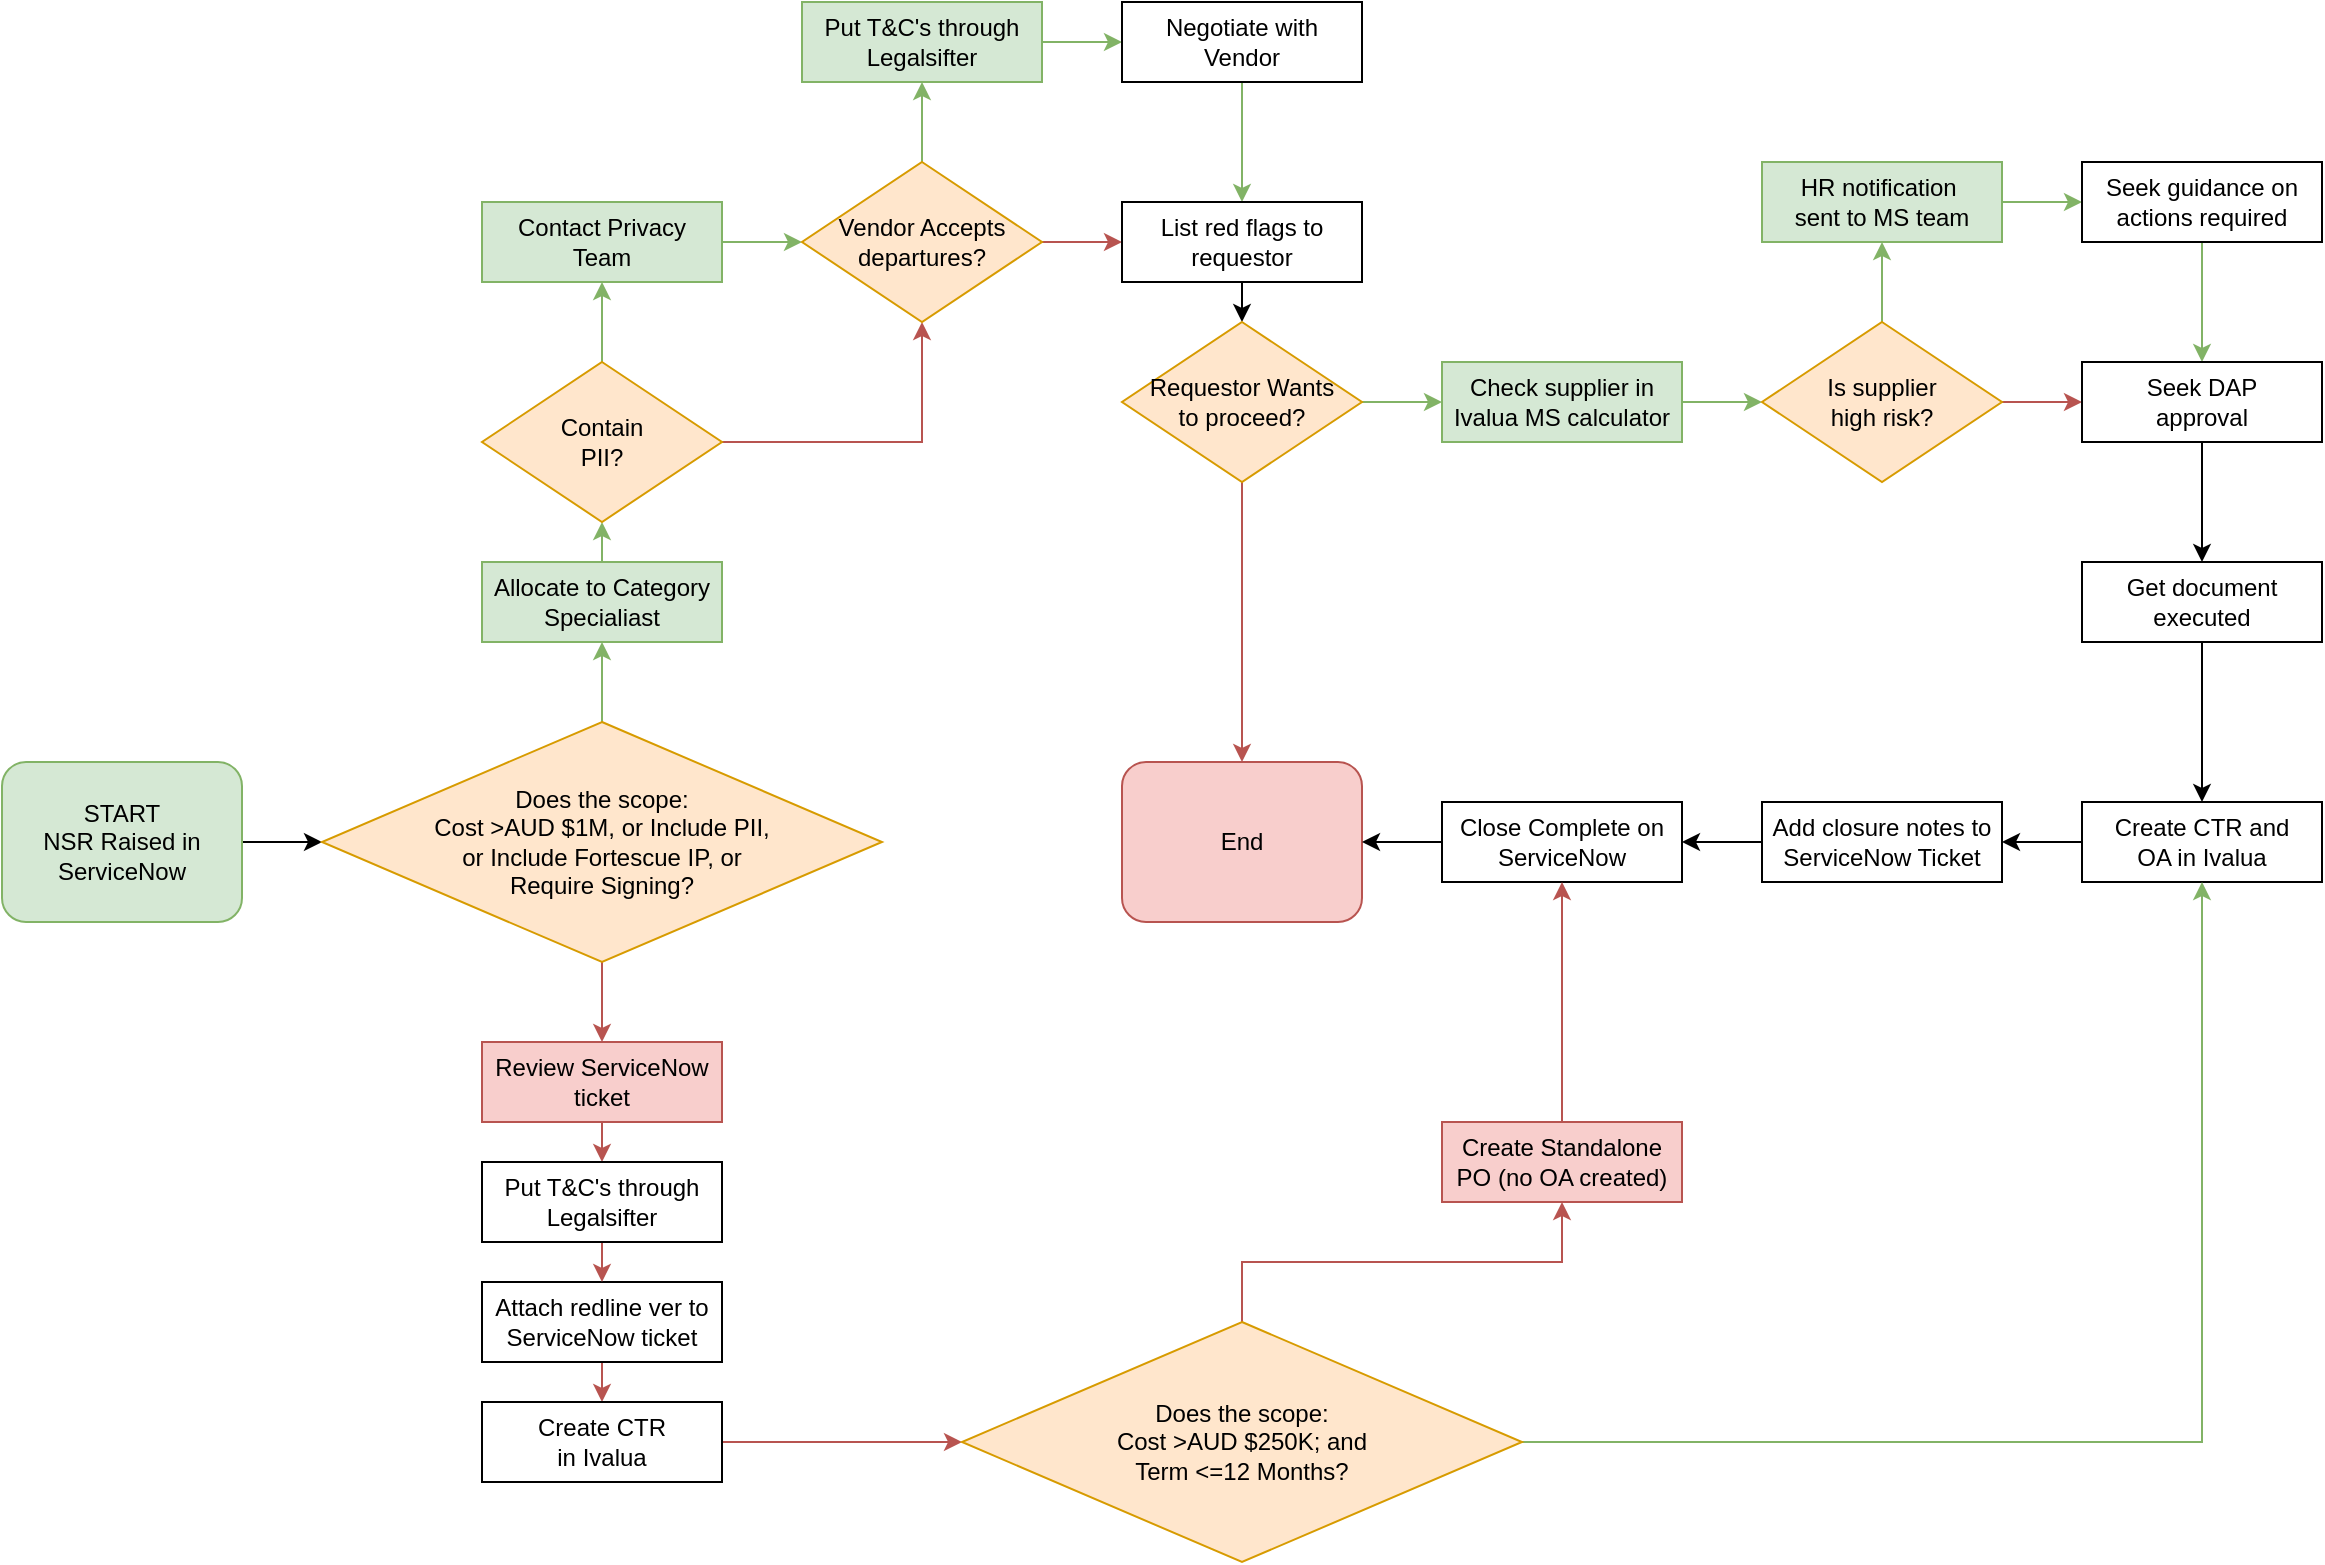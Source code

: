 <mxfile version="26.0.7">
  <diagram id="C5RBs43oDa-KdzZeNtuy" name="Page-1">
    <mxGraphModel dx="3754" dy="1132" grid="0" gridSize="10" guides="1" tooltips="1" connect="1" arrows="1" fold="1" page="0" pageScale="1" pageWidth="827" pageHeight="1169" math="0" shadow="0">
      <root>
        <mxCell id="WIyWlLk6GJQsqaUBKTNV-0" />
        <mxCell id="WIyWlLk6GJQsqaUBKTNV-1" parent="WIyWlLk6GJQsqaUBKTNV-0" />
        <mxCell id="TSyY8MInrAcieJhcI54i-8" style="edgeStyle=orthogonalEdgeStyle;rounded=0;orthogonalLoop=1;jettySize=auto;html=1;exitX=1;exitY=0.5;exitDx=0;exitDy=0;entryX=0;entryY=0.5;entryDx=0;entryDy=0;" parent="WIyWlLk6GJQsqaUBKTNV-1" source="WIyWlLk6GJQsqaUBKTNV-3" target="TSyY8MInrAcieJhcI54i-0" edge="1">
          <mxGeometry relative="1" as="geometry" />
        </mxCell>
        <mxCell id="WIyWlLk6GJQsqaUBKTNV-3" value="START &lt;br&gt;NSR Raised in ServiceNow" style="rounded=1;whiteSpace=wrap;html=1;fontSize=12;glass=0;strokeWidth=1;shadow=0;fillColor=#d5e8d4;strokeColor=#82b366;" parent="WIyWlLk6GJQsqaUBKTNV-1" vertex="1">
          <mxGeometry x="-760" y="460" width="120" height="80" as="geometry" />
        </mxCell>
        <mxCell id="TSyY8MInrAcieJhcI54i-19" style="edgeStyle=orthogonalEdgeStyle;rounded=0;orthogonalLoop=1;jettySize=auto;html=1;exitX=0.5;exitY=0;exitDx=0;exitDy=0;entryX=0.5;entryY=1;entryDx=0;entryDy=0;fillColor=#d5e8d4;strokeColor=#82b366;" parent="WIyWlLk6GJQsqaUBKTNV-1" source="TSyY8MInrAcieJhcI54i-0" target="TSyY8MInrAcieJhcI54i-2" edge="1">
          <mxGeometry relative="1" as="geometry" />
        </mxCell>
        <mxCell id="TSyY8MInrAcieJhcI54i-58" style="edgeStyle=orthogonalEdgeStyle;rounded=0;orthogonalLoop=1;jettySize=auto;html=1;exitX=0.5;exitY=1;exitDx=0;exitDy=0;entryX=0.5;entryY=0;entryDx=0;entryDy=0;fillColor=#f8cecc;strokeColor=#b85450;" parent="WIyWlLk6GJQsqaUBKTNV-1" source="TSyY8MInrAcieJhcI54i-0" target="TSyY8MInrAcieJhcI54i-52" edge="1">
          <mxGeometry relative="1" as="geometry" />
        </mxCell>
        <mxCell id="TSyY8MInrAcieJhcI54i-0" value="Does the scope:&lt;br&gt;Cost &amp;gt;AUD $1M, or Include PII, &lt;br&gt;or Include Fortescue IP, or&lt;br&gt;Require Signing?" style="rhombus;whiteSpace=wrap;html=1;fillColor=#ffe6cc;strokeColor=#d79b00;" parent="WIyWlLk6GJQsqaUBKTNV-1" vertex="1">
          <mxGeometry x="-600" y="440" width="280" height="120" as="geometry" />
        </mxCell>
        <mxCell id="TSyY8MInrAcieJhcI54i-18" style="edgeStyle=orthogonalEdgeStyle;rounded=0;orthogonalLoop=1;jettySize=auto;html=1;exitX=0.5;exitY=0;exitDx=0;exitDy=0;entryX=0.5;entryY=1;entryDx=0;entryDy=0;fillColor=#d5e8d4;gradientColor=#97d077;strokeColor=#82b366;" parent="WIyWlLk6GJQsqaUBKTNV-1" source="TSyY8MInrAcieJhcI54i-2" target="TSyY8MInrAcieJhcI54i-3" edge="1">
          <mxGeometry relative="1" as="geometry" />
        </mxCell>
        <mxCell id="TSyY8MInrAcieJhcI54i-2" value="Allocate to Category&lt;br&gt;Specialiast" style="rounded=0;whiteSpace=wrap;html=1;fillColor=#d5e8d4;strokeColor=#82b366;" parent="WIyWlLk6GJQsqaUBKTNV-1" vertex="1">
          <mxGeometry x="-520" y="360" width="120" height="40" as="geometry" />
        </mxCell>
        <mxCell id="TSyY8MInrAcieJhcI54i-16" style="edgeStyle=orthogonalEdgeStyle;rounded=0;orthogonalLoop=1;jettySize=auto;html=1;exitX=0.5;exitY=0;exitDx=0;exitDy=0;entryX=0.5;entryY=1;entryDx=0;entryDy=0;fillColor=#d5e8d4;strokeColor=#82b366;" parent="WIyWlLk6GJQsqaUBKTNV-1" source="TSyY8MInrAcieJhcI54i-3" target="TSyY8MInrAcieJhcI54i-4" edge="1">
          <mxGeometry relative="1" as="geometry" />
        </mxCell>
        <mxCell id="TSyY8MInrAcieJhcI54i-17" style="edgeStyle=orthogonalEdgeStyle;rounded=0;orthogonalLoop=1;jettySize=auto;html=1;exitX=1;exitY=0.5;exitDx=0;exitDy=0;entryX=0.5;entryY=1;entryDx=0;entryDy=0;fillColor=#f8cecc;strokeColor=#b85450;" parent="WIyWlLk6GJQsqaUBKTNV-1" source="TSyY8MInrAcieJhcI54i-3" target="TSyY8MInrAcieJhcI54i-10" edge="1">
          <mxGeometry relative="1" as="geometry" />
        </mxCell>
        <mxCell id="TSyY8MInrAcieJhcI54i-3" value="Contain&lt;br&gt;PII?" style="rhombus;whiteSpace=wrap;html=1;fillColor=#ffe6cc;strokeColor=#d79b00;" parent="WIyWlLk6GJQsqaUBKTNV-1" vertex="1">
          <mxGeometry x="-520" y="260" width="120" height="80" as="geometry" />
        </mxCell>
        <mxCell id="TSyY8MInrAcieJhcI54i-20" style="edgeStyle=orthogonalEdgeStyle;rounded=0;orthogonalLoop=1;jettySize=auto;html=1;exitX=1;exitY=0.5;exitDx=0;exitDy=0;entryX=0;entryY=0.5;entryDx=0;entryDy=0;fillColor=#d5e8d4;strokeColor=#82b366;" parent="WIyWlLk6GJQsqaUBKTNV-1" source="TSyY8MInrAcieJhcI54i-4" target="TSyY8MInrAcieJhcI54i-10" edge="1">
          <mxGeometry relative="1" as="geometry" />
        </mxCell>
        <mxCell id="TSyY8MInrAcieJhcI54i-4" value="Contact Privacy&lt;div&gt;Team&lt;/div&gt;" style="rounded=0;whiteSpace=wrap;html=1;fillColor=#d5e8d4;strokeColor=#82b366;" parent="WIyWlLk6GJQsqaUBKTNV-1" vertex="1">
          <mxGeometry x="-520" y="180" width="120" height="40" as="geometry" />
        </mxCell>
        <mxCell id="TSyY8MInrAcieJhcI54i-22" style="edgeStyle=orthogonalEdgeStyle;rounded=0;orthogonalLoop=1;jettySize=auto;html=1;exitX=0.5;exitY=0;exitDx=0;exitDy=0;entryX=0.5;entryY=1;entryDx=0;entryDy=0;fillColor=#d5e8d4;strokeColor=#82b366;" parent="WIyWlLk6GJQsqaUBKTNV-1" source="TSyY8MInrAcieJhcI54i-10" target="TSyY8MInrAcieJhcI54i-21" edge="1">
          <mxGeometry relative="1" as="geometry" />
        </mxCell>
        <mxCell id="TSyY8MInrAcieJhcI54i-26" style="edgeStyle=orthogonalEdgeStyle;rounded=0;orthogonalLoop=1;jettySize=auto;html=1;exitX=1;exitY=0.5;exitDx=0;exitDy=0;entryX=0;entryY=0.5;entryDx=0;entryDy=0;fillColor=#f8cecc;strokeColor=#b85450;" parent="WIyWlLk6GJQsqaUBKTNV-1" source="TSyY8MInrAcieJhcI54i-10" target="TSyY8MInrAcieJhcI54i-25" edge="1">
          <mxGeometry relative="1" as="geometry" />
        </mxCell>
        <mxCell id="TSyY8MInrAcieJhcI54i-10" value="Vendor Accepts&lt;div&gt;departures?&lt;/div&gt;" style="rhombus;whiteSpace=wrap;html=1;fillColor=#ffe6cc;strokeColor=#d79b00;" parent="WIyWlLk6GJQsqaUBKTNV-1" vertex="1">
          <mxGeometry x="-360" y="160" width="120" height="80" as="geometry" />
        </mxCell>
        <mxCell id="TSyY8MInrAcieJhcI54i-24" style="edgeStyle=orthogonalEdgeStyle;rounded=0;orthogonalLoop=1;jettySize=auto;html=1;exitX=1;exitY=0.5;exitDx=0;exitDy=0;entryX=0;entryY=0.5;entryDx=0;entryDy=0;fillColor=#d5e8d4;strokeColor=#82b366;" parent="WIyWlLk6GJQsqaUBKTNV-1" source="TSyY8MInrAcieJhcI54i-21" target="TSyY8MInrAcieJhcI54i-23" edge="1">
          <mxGeometry relative="1" as="geometry" />
        </mxCell>
        <mxCell id="TSyY8MInrAcieJhcI54i-21" value="Put T&amp;amp;C&#39;s through Legalsifter" style="rounded=0;whiteSpace=wrap;html=1;fillColor=#d5e8d4;strokeColor=#82b366;" parent="WIyWlLk6GJQsqaUBKTNV-1" vertex="1">
          <mxGeometry x="-360" y="80" width="120" height="40" as="geometry" />
        </mxCell>
        <mxCell id="TSyY8MInrAcieJhcI54i-27" style="edgeStyle=orthogonalEdgeStyle;rounded=0;orthogonalLoop=1;jettySize=auto;html=1;exitX=0.5;exitY=1;exitDx=0;exitDy=0;entryX=0.5;entryY=0;entryDx=0;entryDy=0;fillColor=#d5e8d4;strokeColor=#82b366;" parent="WIyWlLk6GJQsqaUBKTNV-1" source="TSyY8MInrAcieJhcI54i-23" target="TSyY8MInrAcieJhcI54i-25" edge="1">
          <mxGeometry relative="1" as="geometry" />
        </mxCell>
        <mxCell id="TSyY8MInrAcieJhcI54i-23" value="Negotiate with&lt;div&gt;Vendor&lt;/div&gt;" style="rounded=0;whiteSpace=wrap;html=1;fillColor=default;" parent="WIyWlLk6GJQsqaUBKTNV-1" vertex="1">
          <mxGeometry x="-200" y="80" width="120" height="40" as="geometry" />
        </mxCell>
        <mxCell id="TSyY8MInrAcieJhcI54i-29" style="edgeStyle=orthogonalEdgeStyle;rounded=0;orthogonalLoop=1;jettySize=auto;html=1;exitX=0.5;exitY=1;exitDx=0;exitDy=0;entryX=0.5;entryY=0;entryDx=0;entryDy=0;" parent="WIyWlLk6GJQsqaUBKTNV-1" source="TSyY8MInrAcieJhcI54i-25" target="TSyY8MInrAcieJhcI54i-28" edge="1">
          <mxGeometry relative="1" as="geometry" />
        </mxCell>
        <mxCell id="TSyY8MInrAcieJhcI54i-25" value="List red flags to&lt;div&gt;requestor&lt;/div&gt;" style="rounded=0;whiteSpace=wrap;html=1;" parent="WIyWlLk6GJQsqaUBKTNV-1" vertex="1">
          <mxGeometry x="-200" y="180" width="120" height="40" as="geometry" />
        </mxCell>
        <mxCell id="TSyY8MInrAcieJhcI54i-31" style="edgeStyle=orthogonalEdgeStyle;rounded=0;orthogonalLoop=1;jettySize=auto;html=1;exitX=0.5;exitY=1;exitDx=0;exitDy=0;entryX=0.5;entryY=0;entryDx=0;entryDy=0;fillColor=#f8cecc;strokeColor=#b85450;" parent="WIyWlLk6GJQsqaUBKTNV-1" source="TSyY8MInrAcieJhcI54i-28" target="TSyY8MInrAcieJhcI54i-30" edge="1">
          <mxGeometry relative="1" as="geometry" />
        </mxCell>
        <mxCell id="TSyY8MInrAcieJhcI54i-33" style="edgeStyle=orthogonalEdgeStyle;rounded=0;orthogonalLoop=1;jettySize=auto;html=1;exitX=1;exitY=0.5;exitDx=0;exitDy=0;entryX=0;entryY=0.5;entryDx=0;entryDy=0;fillColor=#d5e8d4;strokeColor=#82b366;" parent="WIyWlLk6GJQsqaUBKTNV-1" source="TSyY8MInrAcieJhcI54i-28" target="TSyY8MInrAcieJhcI54i-32" edge="1">
          <mxGeometry relative="1" as="geometry" />
        </mxCell>
        <mxCell id="TSyY8MInrAcieJhcI54i-28" value="Requestor Wants&lt;div&gt;to proceed?&lt;/div&gt;" style="rhombus;whiteSpace=wrap;html=1;fillColor=#ffe6cc;strokeColor=#d79b00;" parent="WIyWlLk6GJQsqaUBKTNV-1" vertex="1">
          <mxGeometry x="-200" y="240" width="120" height="80" as="geometry" />
        </mxCell>
        <mxCell id="TSyY8MInrAcieJhcI54i-30" value="End" style="rounded=1;whiteSpace=wrap;html=1;fontSize=12;glass=0;strokeWidth=1;shadow=0;fillColor=#f8cecc;strokeColor=#b85450;" parent="WIyWlLk6GJQsqaUBKTNV-1" vertex="1">
          <mxGeometry x="-200" y="460" width="120" height="80" as="geometry" />
        </mxCell>
        <mxCell id="TSyY8MInrAcieJhcI54i-35" style="edgeStyle=orthogonalEdgeStyle;rounded=0;orthogonalLoop=1;jettySize=auto;html=1;exitX=1;exitY=0.5;exitDx=0;exitDy=0;entryX=0;entryY=0.5;entryDx=0;entryDy=0;fillColor=#d5e8d4;strokeColor=#82b366;" parent="WIyWlLk6GJQsqaUBKTNV-1" source="TSyY8MInrAcieJhcI54i-32" target="TSyY8MInrAcieJhcI54i-34" edge="1">
          <mxGeometry relative="1" as="geometry" />
        </mxCell>
        <mxCell id="TSyY8MInrAcieJhcI54i-32" value="Check supplier in&lt;div&gt;Ivalua MS calculator&lt;/div&gt;" style="rounded=0;whiteSpace=wrap;html=1;fillColor=#d5e8d4;strokeColor=#82b366;" parent="WIyWlLk6GJQsqaUBKTNV-1" vertex="1">
          <mxGeometry x="-40" y="260" width="120" height="40" as="geometry" />
        </mxCell>
        <mxCell id="TSyY8MInrAcieJhcI54i-37" style="edgeStyle=orthogonalEdgeStyle;rounded=0;orthogonalLoop=1;jettySize=auto;html=1;exitX=0.5;exitY=0;exitDx=0;exitDy=0;entryX=0.5;entryY=1;entryDx=0;entryDy=0;fillColor=#d5e8d4;strokeColor=#82b366;" parent="WIyWlLk6GJQsqaUBKTNV-1" source="TSyY8MInrAcieJhcI54i-34" target="TSyY8MInrAcieJhcI54i-36" edge="1">
          <mxGeometry relative="1" as="geometry" />
        </mxCell>
        <mxCell id="TSyY8MInrAcieJhcI54i-42" style="edgeStyle=orthogonalEdgeStyle;rounded=0;orthogonalLoop=1;jettySize=auto;html=1;exitX=1;exitY=0.5;exitDx=0;exitDy=0;entryX=0;entryY=0.5;entryDx=0;entryDy=0;fillColor=#f8cecc;strokeColor=#b85450;" parent="WIyWlLk6GJQsqaUBKTNV-1" source="TSyY8MInrAcieJhcI54i-34" target="TSyY8MInrAcieJhcI54i-40" edge="1">
          <mxGeometry relative="1" as="geometry" />
        </mxCell>
        <mxCell id="TSyY8MInrAcieJhcI54i-34" value="Is supplier&lt;div&gt;high risk?&lt;/div&gt;" style="rhombus;whiteSpace=wrap;html=1;fillColor=#ffe6cc;strokeColor=#d79b00;" parent="WIyWlLk6GJQsqaUBKTNV-1" vertex="1">
          <mxGeometry x="120" y="240" width="120" height="80" as="geometry" />
        </mxCell>
        <mxCell id="TSyY8MInrAcieJhcI54i-39" style="edgeStyle=orthogonalEdgeStyle;rounded=0;orthogonalLoop=1;jettySize=auto;html=1;exitX=1;exitY=0.5;exitDx=0;exitDy=0;entryX=0;entryY=0.5;entryDx=0;entryDy=0;fillColor=#d5e8d4;strokeColor=#82b366;" parent="WIyWlLk6GJQsqaUBKTNV-1" source="TSyY8MInrAcieJhcI54i-36" target="TSyY8MInrAcieJhcI54i-38" edge="1">
          <mxGeometry relative="1" as="geometry" />
        </mxCell>
        <mxCell id="TSyY8MInrAcieJhcI54i-36" value="HR&amp;nbsp;&lt;span style=&quot;background-color: initial;&quot;&gt;notification&amp;nbsp;&lt;/span&gt;&lt;div&gt;&lt;span style=&quot;background-color: initial;&quot;&gt;sent to MS team&lt;/span&gt;&lt;/div&gt;" style="rounded=0;whiteSpace=wrap;html=1;fillColor=#d5e8d4;strokeColor=#82b366;" parent="WIyWlLk6GJQsqaUBKTNV-1" vertex="1">
          <mxGeometry x="120" y="160" width="120" height="40" as="geometry" />
        </mxCell>
        <mxCell id="TSyY8MInrAcieJhcI54i-44" style="edgeStyle=orthogonalEdgeStyle;rounded=0;orthogonalLoop=1;jettySize=auto;html=1;exitX=0.5;exitY=1;exitDx=0;exitDy=0;entryX=0.5;entryY=0;entryDx=0;entryDy=0;fillColor=#d5e8d4;strokeColor=#82b366;" parent="WIyWlLk6GJQsqaUBKTNV-1" source="TSyY8MInrAcieJhcI54i-38" target="TSyY8MInrAcieJhcI54i-40" edge="1">
          <mxGeometry relative="1" as="geometry" />
        </mxCell>
        <mxCell id="TSyY8MInrAcieJhcI54i-38" value="Seek guidance on actions required" style="rounded=0;whiteSpace=wrap;html=1;" parent="WIyWlLk6GJQsqaUBKTNV-1" vertex="1">
          <mxGeometry x="280" y="160" width="120" height="40" as="geometry" />
        </mxCell>
        <mxCell id="TSyY8MInrAcieJhcI54i-43" style="edgeStyle=orthogonalEdgeStyle;rounded=0;orthogonalLoop=1;jettySize=auto;html=1;exitX=0.5;exitY=1;exitDx=0;exitDy=0;entryX=0.5;entryY=0;entryDx=0;entryDy=0;" parent="WIyWlLk6GJQsqaUBKTNV-1" source="TSyY8MInrAcieJhcI54i-40" target="TSyY8MInrAcieJhcI54i-41" edge="1">
          <mxGeometry relative="1" as="geometry" />
        </mxCell>
        <mxCell id="TSyY8MInrAcieJhcI54i-40" value="Seek DAP&lt;div&gt;approval&lt;/div&gt;" style="rounded=0;whiteSpace=wrap;html=1;" parent="WIyWlLk6GJQsqaUBKTNV-1" vertex="1">
          <mxGeometry x="280" y="260" width="120" height="40" as="geometry" />
        </mxCell>
        <mxCell id="TSyY8MInrAcieJhcI54i-50" style="edgeStyle=orthogonalEdgeStyle;rounded=0;orthogonalLoop=1;jettySize=auto;html=1;exitX=0.5;exitY=1;exitDx=0;exitDy=0;entryX=0.5;entryY=0;entryDx=0;entryDy=0;" parent="WIyWlLk6GJQsqaUBKTNV-1" source="TSyY8MInrAcieJhcI54i-41" target="TSyY8MInrAcieJhcI54i-45" edge="1">
          <mxGeometry relative="1" as="geometry" />
        </mxCell>
        <mxCell id="TSyY8MInrAcieJhcI54i-41" value="Get document&lt;div&gt;executed&lt;/div&gt;" style="rounded=0;whiteSpace=wrap;html=1;" parent="WIyWlLk6GJQsqaUBKTNV-1" vertex="1">
          <mxGeometry x="280" y="360" width="120" height="40" as="geometry" />
        </mxCell>
        <mxCell id="TSyY8MInrAcieJhcI54i-51" style="edgeStyle=orthogonalEdgeStyle;rounded=0;orthogonalLoop=1;jettySize=auto;html=1;exitX=0;exitY=0.5;exitDx=0;exitDy=0;entryX=1;entryY=0.5;entryDx=0;entryDy=0;" parent="WIyWlLk6GJQsqaUBKTNV-1" source="TSyY8MInrAcieJhcI54i-45" target="TSyY8MInrAcieJhcI54i-46" edge="1">
          <mxGeometry relative="1" as="geometry" />
        </mxCell>
        <mxCell id="TSyY8MInrAcieJhcI54i-45" value="Create CTR and&lt;div&gt;OA in Ivalua&lt;/div&gt;" style="rounded=0;whiteSpace=wrap;html=1;" parent="WIyWlLk6GJQsqaUBKTNV-1" vertex="1">
          <mxGeometry x="280" y="480" width="120" height="40" as="geometry" />
        </mxCell>
        <mxCell id="TSyY8MInrAcieJhcI54i-48" style="edgeStyle=orthogonalEdgeStyle;rounded=0;orthogonalLoop=1;jettySize=auto;html=1;exitX=0;exitY=0.5;exitDx=0;exitDy=0;entryX=1;entryY=0.5;entryDx=0;entryDy=0;" parent="WIyWlLk6GJQsqaUBKTNV-1" source="TSyY8MInrAcieJhcI54i-46" target="TSyY8MInrAcieJhcI54i-47" edge="1">
          <mxGeometry relative="1" as="geometry" />
        </mxCell>
        <mxCell id="TSyY8MInrAcieJhcI54i-46" value="Add closure notes to&lt;div&gt;ServiceNow Ticket&lt;/div&gt;" style="rounded=0;whiteSpace=wrap;html=1;" parent="WIyWlLk6GJQsqaUBKTNV-1" vertex="1">
          <mxGeometry x="120" y="480" width="120" height="40" as="geometry" />
        </mxCell>
        <mxCell id="TSyY8MInrAcieJhcI54i-49" style="edgeStyle=orthogonalEdgeStyle;rounded=0;orthogonalLoop=1;jettySize=auto;html=1;exitX=0;exitY=0.5;exitDx=0;exitDy=0;entryX=1;entryY=0.5;entryDx=0;entryDy=0;" parent="WIyWlLk6GJQsqaUBKTNV-1" source="TSyY8MInrAcieJhcI54i-47" target="TSyY8MInrAcieJhcI54i-30" edge="1">
          <mxGeometry relative="1" as="geometry" />
        </mxCell>
        <mxCell id="TSyY8MInrAcieJhcI54i-47" value="Close Complete on&lt;br&gt;ServiceNow" style="rounded=0;whiteSpace=wrap;html=1;" parent="WIyWlLk6GJQsqaUBKTNV-1" vertex="1">
          <mxGeometry x="-40" y="480" width="120" height="40" as="geometry" />
        </mxCell>
        <mxCell id="TSyY8MInrAcieJhcI54i-59" style="edgeStyle=orthogonalEdgeStyle;rounded=0;orthogonalLoop=1;jettySize=auto;html=1;exitX=0.5;exitY=1;exitDx=0;exitDy=0;entryX=0.5;entryY=0;entryDx=0;entryDy=0;fillColor=#f8cecc;strokeColor=#b85450;" parent="WIyWlLk6GJQsqaUBKTNV-1" source="TSyY8MInrAcieJhcI54i-52" target="TSyY8MInrAcieJhcI54i-54" edge="1">
          <mxGeometry relative="1" as="geometry" />
        </mxCell>
        <mxCell id="TSyY8MInrAcieJhcI54i-52" value="Review ServiceNow&lt;div&gt;ticket&lt;/div&gt;" style="rounded=0;whiteSpace=wrap;html=1;fillColor=#f8cecc;strokeColor=#b85450;" parent="WIyWlLk6GJQsqaUBKTNV-1" vertex="1">
          <mxGeometry x="-520" y="600" width="120" height="40" as="geometry" />
        </mxCell>
        <mxCell id="TSyY8MInrAcieJhcI54i-61" style="edgeStyle=orthogonalEdgeStyle;rounded=0;orthogonalLoop=1;jettySize=auto;html=1;exitX=0.5;exitY=1;exitDx=0;exitDy=0;entryX=0.5;entryY=0;entryDx=0;entryDy=0;fillColor=#f8cecc;strokeColor=#b85450;" parent="WIyWlLk6GJQsqaUBKTNV-1" source="TSyY8MInrAcieJhcI54i-53" target="TSyY8MInrAcieJhcI54i-55" edge="1">
          <mxGeometry relative="1" as="geometry" />
        </mxCell>
        <mxCell id="TSyY8MInrAcieJhcI54i-53" value="Attach redline ver to&lt;div&gt;ServiceNow ticket&lt;/div&gt;" style="rounded=0;whiteSpace=wrap;html=1;" parent="WIyWlLk6GJQsqaUBKTNV-1" vertex="1">
          <mxGeometry x="-520" y="720" width="120" height="40" as="geometry" />
        </mxCell>
        <mxCell id="TSyY8MInrAcieJhcI54i-60" style="edgeStyle=orthogonalEdgeStyle;rounded=0;orthogonalLoop=1;jettySize=auto;html=1;exitX=0.5;exitY=1;exitDx=0;exitDy=0;entryX=0.5;entryY=0;entryDx=0;entryDy=0;fillColor=#f8cecc;strokeColor=#b85450;" parent="WIyWlLk6GJQsqaUBKTNV-1" source="TSyY8MInrAcieJhcI54i-54" target="TSyY8MInrAcieJhcI54i-53" edge="1">
          <mxGeometry relative="1" as="geometry" />
        </mxCell>
        <mxCell id="TSyY8MInrAcieJhcI54i-54" value="Put T&amp;amp;C&#39;s through Legalsifter" style="rounded=0;whiteSpace=wrap;html=1;" parent="WIyWlLk6GJQsqaUBKTNV-1" vertex="1">
          <mxGeometry x="-520" y="660" width="120" height="40" as="geometry" />
        </mxCell>
        <mxCell id="TSyY8MInrAcieJhcI54i-62" style="edgeStyle=orthogonalEdgeStyle;rounded=0;orthogonalLoop=1;jettySize=auto;html=1;exitX=1;exitY=0.5;exitDx=0;exitDy=0;entryX=0;entryY=0.5;entryDx=0;entryDy=0;fillColor=#f8cecc;strokeColor=#b85450;" parent="WIyWlLk6GJQsqaUBKTNV-1" source="TSyY8MInrAcieJhcI54i-55" target="TSyY8MInrAcieJhcI54i-57" edge="1">
          <mxGeometry relative="1" as="geometry" />
        </mxCell>
        <mxCell id="TSyY8MInrAcieJhcI54i-55" value="Create CTR&lt;div&gt;in Ivalua&lt;/div&gt;" style="rounded=0;whiteSpace=wrap;html=1;" parent="WIyWlLk6GJQsqaUBKTNV-1" vertex="1">
          <mxGeometry x="-520" y="780" width="120" height="40" as="geometry" />
        </mxCell>
        <mxCell id="TSyY8MInrAcieJhcI54i-64" style="edgeStyle=orthogonalEdgeStyle;rounded=0;orthogonalLoop=1;jettySize=auto;html=1;exitX=0.5;exitY=0;exitDx=0;exitDy=0;entryX=0.5;entryY=1;entryDx=0;entryDy=0;fillColor=#f8cecc;strokeColor=#b85450;" parent="WIyWlLk6GJQsqaUBKTNV-1" source="TSyY8MInrAcieJhcI54i-57" target="TSyY8MInrAcieJhcI54i-63" edge="1">
          <mxGeometry relative="1" as="geometry" />
        </mxCell>
        <mxCell id="TSyY8MInrAcieJhcI54i-66" style="edgeStyle=orthogonalEdgeStyle;rounded=0;orthogonalLoop=1;jettySize=auto;html=1;exitX=1;exitY=0.5;exitDx=0;exitDy=0;entryX=0.5;entryY=1;entryDx=0;entryDy=0;fillColor=#d5e8d4;strokeColor=#82b366;" parent="WIyWlLk6GJQsqaUBKTNV-1" source="TSyY8MInrAcieJhcI54i-57" target="TSyY8MInrAcieJhcI54i-45" edge="1">
          <mxGeometry relative="1" as="geometry" />
        </mxCell>
        <mxCell id="TSyY8MInrAcieJhcI54i-57" value="Does the scope:&lt;br&gt;Cost &amp;gt;AUD $250K; and&lt;div&gt;Term &amp;lt;=12 Months?&lt;/div&gt;" style="rhombus;whiteSpace=wrap;html=1;fillColor=#ffe6cc;strokeColor=#d79b00;" parent="WIyWlLk6GJQsqaUBKTNV-1" vertex="1">
          <mxGeometry x="-280" y="740" width="280" height="120" as="geometry" />
        </mxCell>
        <mxCell id="TSyY8MInrAcieJhcI54i-65" style="edgeStyle=orthogonalEdgeStyle;rounded=0;orthogonalLoop=1;jettySize=auto;html=1;exitX=0.5;exitY=0;exitDx=0;exitDy=0;entryX=0.5;entryY=1;entryDx=0;entryDy=0;fillColor=#f8cecc;strokeColor=#b85450;" parent="WIyWlLk6GJQsqaUBKTNV-1" source="TSyY8MInrAcieJhcI54i-63" target="TSyY8MInrAcieJhcI54i-47" edge="1">
          <mxGeometry relative="1" as="geometry" />
        </mxCell>
        <mxCell id="TSyY8MInrAcieJhcI54i-63" value="Create Standalone PO (no OA created)" style="rounded=0;whiteSpace=wrap;html=1;fillColor=#f8cecc;strokeColor=#b85450;" parent="WIyWlLk6GJQsqaUBKTNV-1" vertex="1">
          <mxGeometry x="-40" y="640" width="120" height="40" as="geometry" />
        </mxCell>
      </root>
    </mxGraphModel>
  </diagram>
</mxfile>
